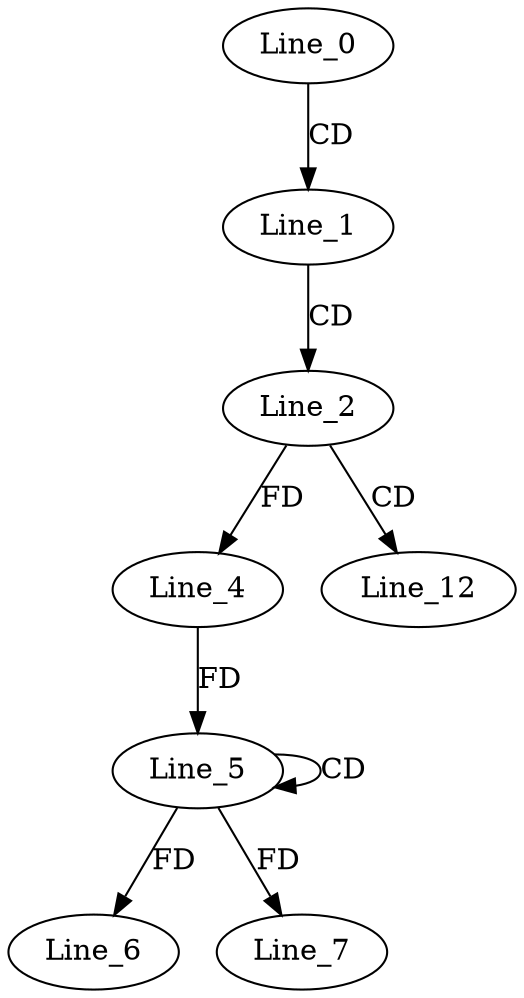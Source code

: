 digraph G {
  Line_0;
  Line_1;
  Line_2;
  Line_4;
  Line_5;
  Line_5;
  Line_4;
  Line_6;
  Line_7;
  Line_12;
  Line_0 -> Line_1 [ label="CD" ];
  Line_1 -> Line_2 [ label="CD" ];
  Line_2 -> Line_4 [ label="FD" ];
  Line_5 -> Line_5 [ label="CD" ];
  Line_4 -> Line_5 [ label="FD" ];
  Line_5 -> Line_6 [ label="FD" ];
  Line_5 -> Line_7 [ label="FD" ];
  Line_2 -> Line_12 [ label="CD" ];
}
